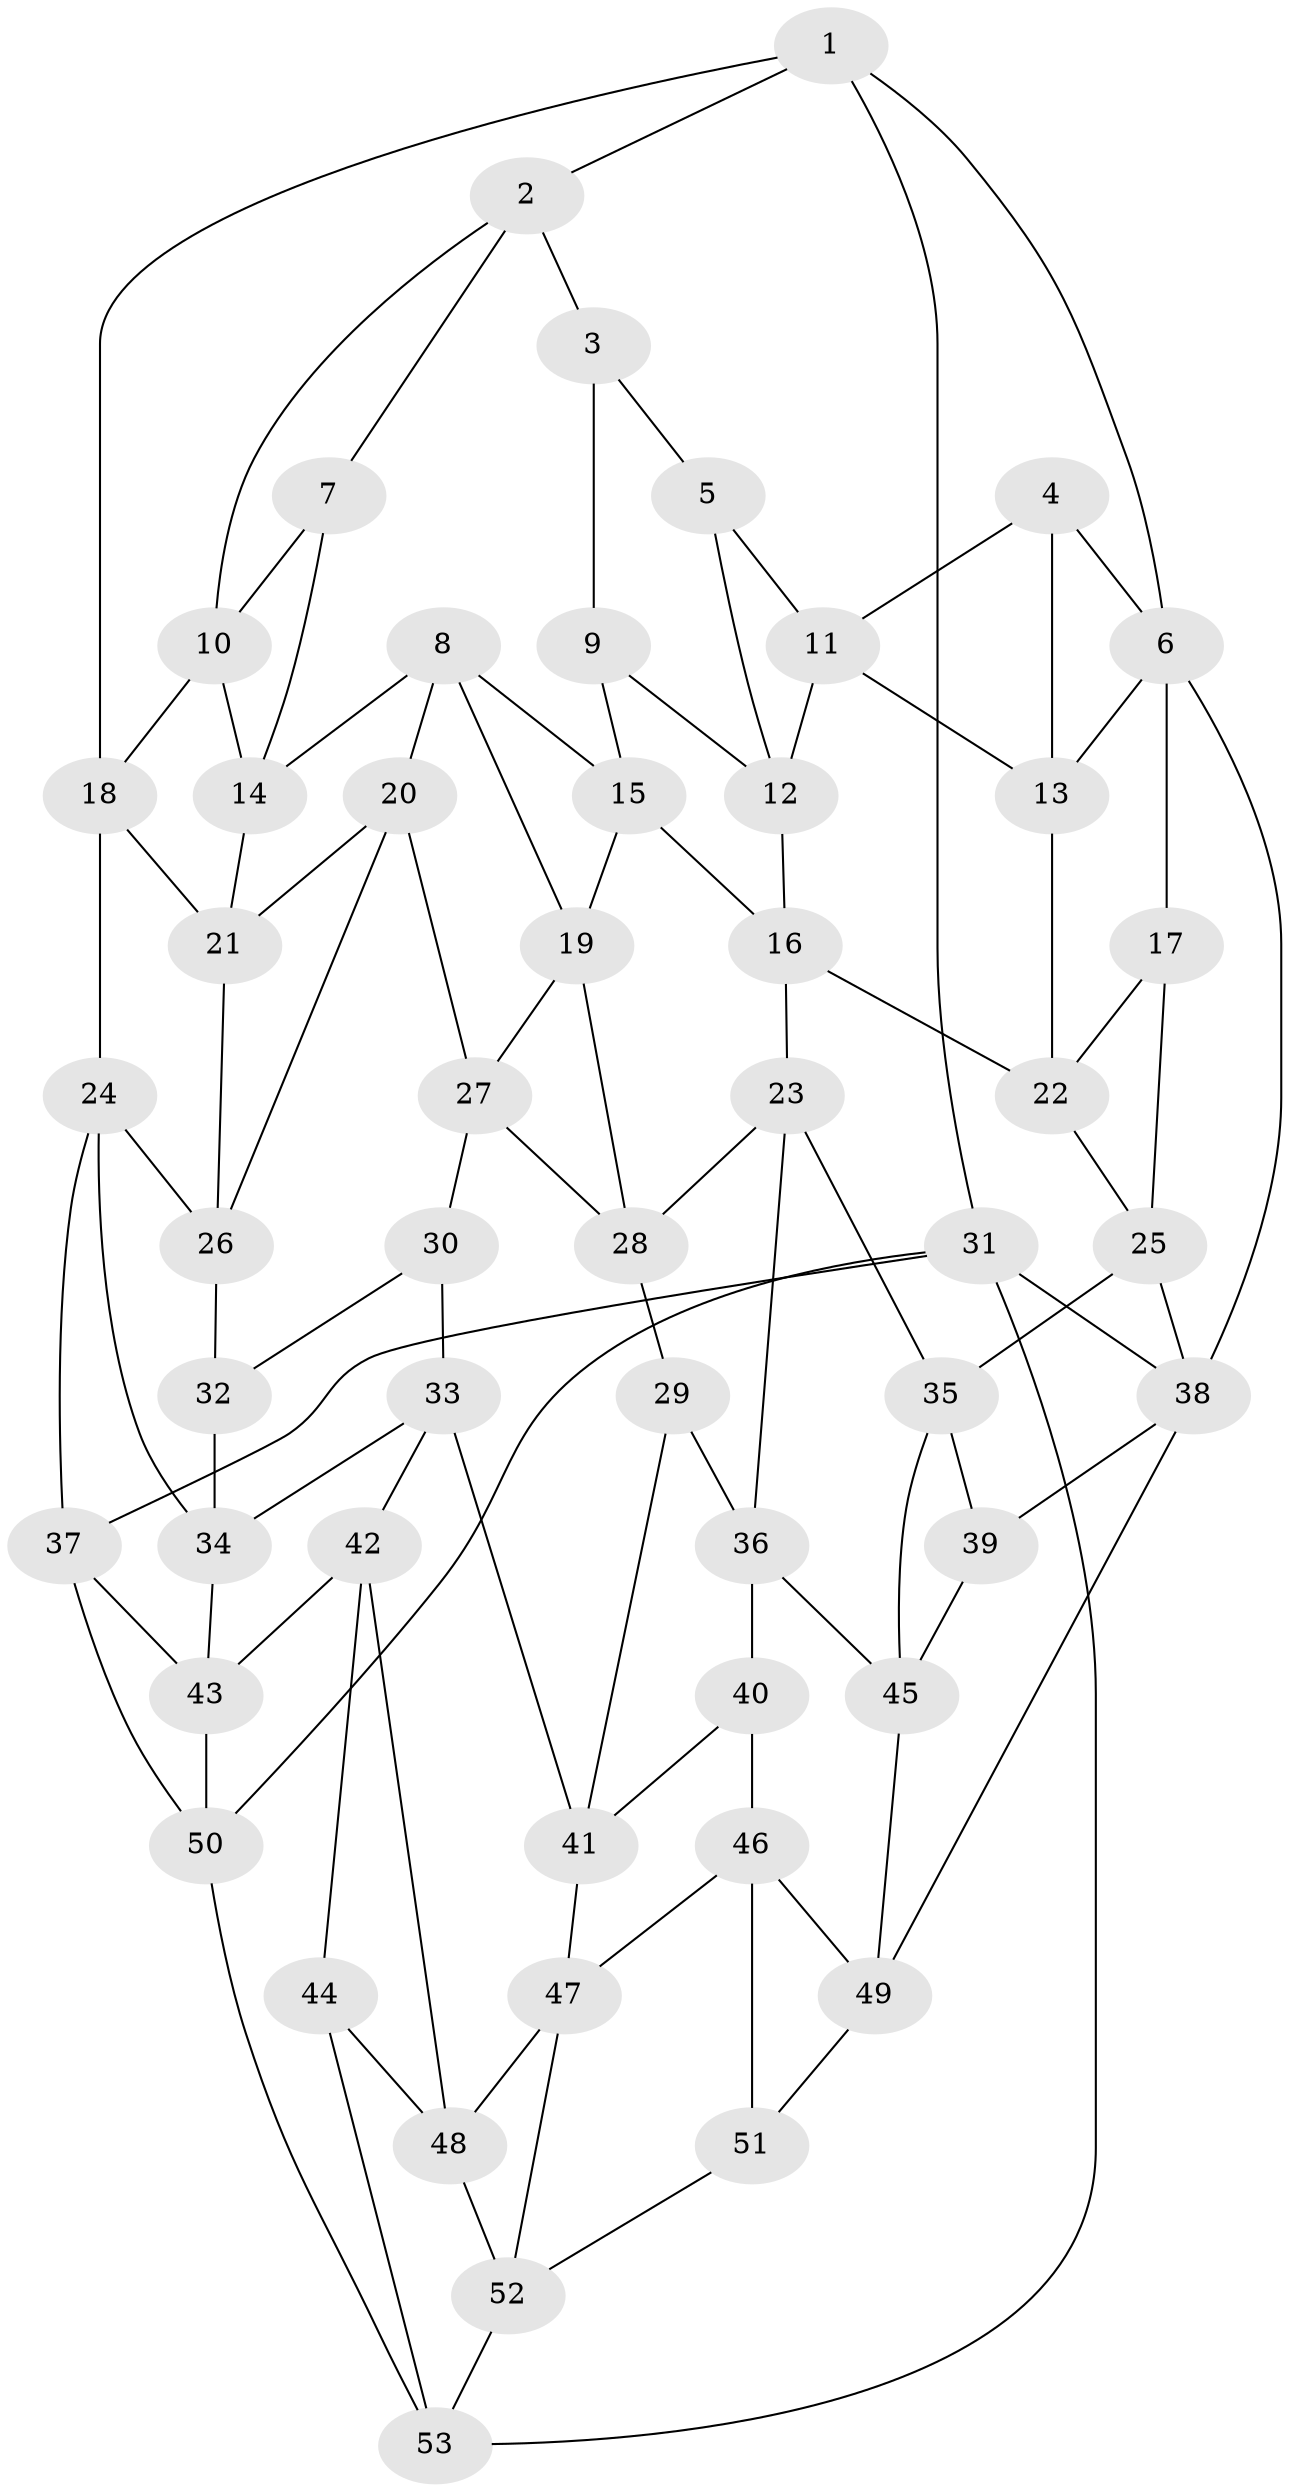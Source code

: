 // original degree distribution, {3: 0.01904761904761905, 6: 0.23809523809523808, 4: 0.26666666666666666, 5: 0.47619047619047616}
// Generated by graph-tools (version 1.1) at 2025/51/03/09/25 03:51:06]
// undirected, 53 vertices, 101 edges
graph export_dot {
graph [start="1"]
  node [color=gray90,style=filled];
  1;
  2;
  3;
  4;
  5;
  6;
  7;
  8;
  9;
  10;
  11;
  12;
  13;
  14;
  15;
  16;
  17;
  18;
  19;
  20;
  21;
  22;
  23;
  24;
  25;
  26;
  27;
  28;
  29;
  30;
  31;
  32;
  33;
  34;
  35;
  36;
  37;
  38;
  39;
  40;
  41;
  42;
  43;
  44;
  45;
  46;
  47;
  48;
  49;
  50;
  51;
  52;
  53;
  1 -- 2 [weight=1.0];
  1 -- 6 [weight=1.0];
  1 -- 18 [weight=1.0];
  1 -- 31 [weight=1.0];
  2 -- 3 [weight=1.0];
  2 -- 7 [weight=1.0];
  2 -- 10 [weight=1.0];
  3 -- 5 [weight=1.0];
  3 -- 9 [weight=1.0];
  4 -- 6 [weight=1.0];
  4 -- 11 [weight=1.0];
  4 -- 13 [weight=1.0];
  5 -- 11 [weight=1.0];
  5 -- 12 [weight=1.0];
  6 -- 13 [weight=1.0];
  6 -- 17 [weight=1.0];
  6 -- 38 [weight=1.0];
  7 -- 10 [weight=1.0];
  7 -- 14 [weight=1.0];
  8 -- 14 [weight=1.0];
  8 -- 15 [weight=1.0];
  8 -- 19 [weight=1.0];
  8 -- 20 [weight=1.0];
  9 -- 12 [weight=1.0];
  9 -- 15 [weight=1.0];
  10 -- 14 [weight=1.0];
  10 -- 18 [weight=1.0];
  11 -- 12 [weight=1.0];
  11 -- 13 [weight=1.0];
  12 -- 16 [weight=1.0];
  13 -- 22 [weight=1.0];
  14 -- 21 [weight=1.0];
  15 -- 16 [weight=1.0];
  15 -- 19 [weight=1.0];
  16 -- 22 [weight=1.0];
  16 -- 23 [weight=1.0];
  17 -- 22 [weight=1.0];
  17 -- 25 [weight=1.0];
  18 -- 21 [weight=1.0];
  18 -- 24 [weight=1.0];
  19 -- 27 [weight=1.0];
  19 -- 28 [weight=1.0];
  20 -- 21 [weight=1.0];
  20 -- 26 [weight=1.0];
  20 -- 27 [weight=1.0];
  21 -- 26 [weight=1.0];
  22 -- 25 [weight=1.0];
  23 -- 28 [weight=1.0];
  23 -- 35 [weight=1.0];
  23 -- 36 [weight=1.0];
  24 -- 26 [weight=1.0];
  24 -- 34 [weight=1.0];
  24 -- 37 [weight=1.0];
  25 -- 35 [weight=1.0];
  25 -- 38 [weight=1.0];
  26 -- 32 [weight=1.0];
  27 -- 28 [weight=1.0];
  27 -- 30 [weight=1.0];
  28 -- 29 [weight=1.0];
  29 -- 36 [weight=1.0];
  29 -- 41 [weight=1.0];
  30 -- 32 [weight=2.0];
  30 -- 33 [weight=1.0];
  31 -- 37 [weight=1.0];
  31 -- 38 [weight=1.0];
  31 -- 50 [weight=1.0];
  31 -- 53 [weight=1.0];
  32 -- 34 [weight=1.0];
  33 -- 34 [weight=1.0];
  33 -- 41 [weight=1.0];
  33 -- 42 [weight=1.0];
  34 -- 43 [weight=1.0];
  35 -- 39 [weight=1.0];
  35 -- 45 [weight=1.0];
  36 -- 40 [weight=1.0];
  36 -- 45 [weight=1.0];
  37 -- 43 [weight=1.0];
  37 -- 50 [weight=1.0];
  38 -- 39 [weight=1.0];
  38 -- 49 [weight=1.0];
  39 -- 45 [weight=1.0];
  40 -- 41 [weight=1.0];
  40 -- 46 [weight=1.0];
  41 -- 47 [weight=1.0];
  42 -- 43 [weight=1.0];
  42 -- 44 [weight=1.0];
  42 -- 48 [weight=1.0];
  43 -- 50 [weight=1.0];
  44 -- 48 [weight=1.0];
  44 -- 53 [weight=1.0];
  45 -- 49 [weight=1.0];
  46 -- 47 [weight=1.0];
  46 -- 49 [weight=1.0];
  46 -- 51 [weight=1.0];
  47 -- 48 [weight=1.0];
  47 -- 52 [weight=1.0];
  48 -- 52 [weight=1.0];
  49 -- 51 [weight=1.0];
  50 -- 53 [weight=1.0];
  51 -- 52 [weight=1.0];
  52 -- 53 [weight=1.0];
}

